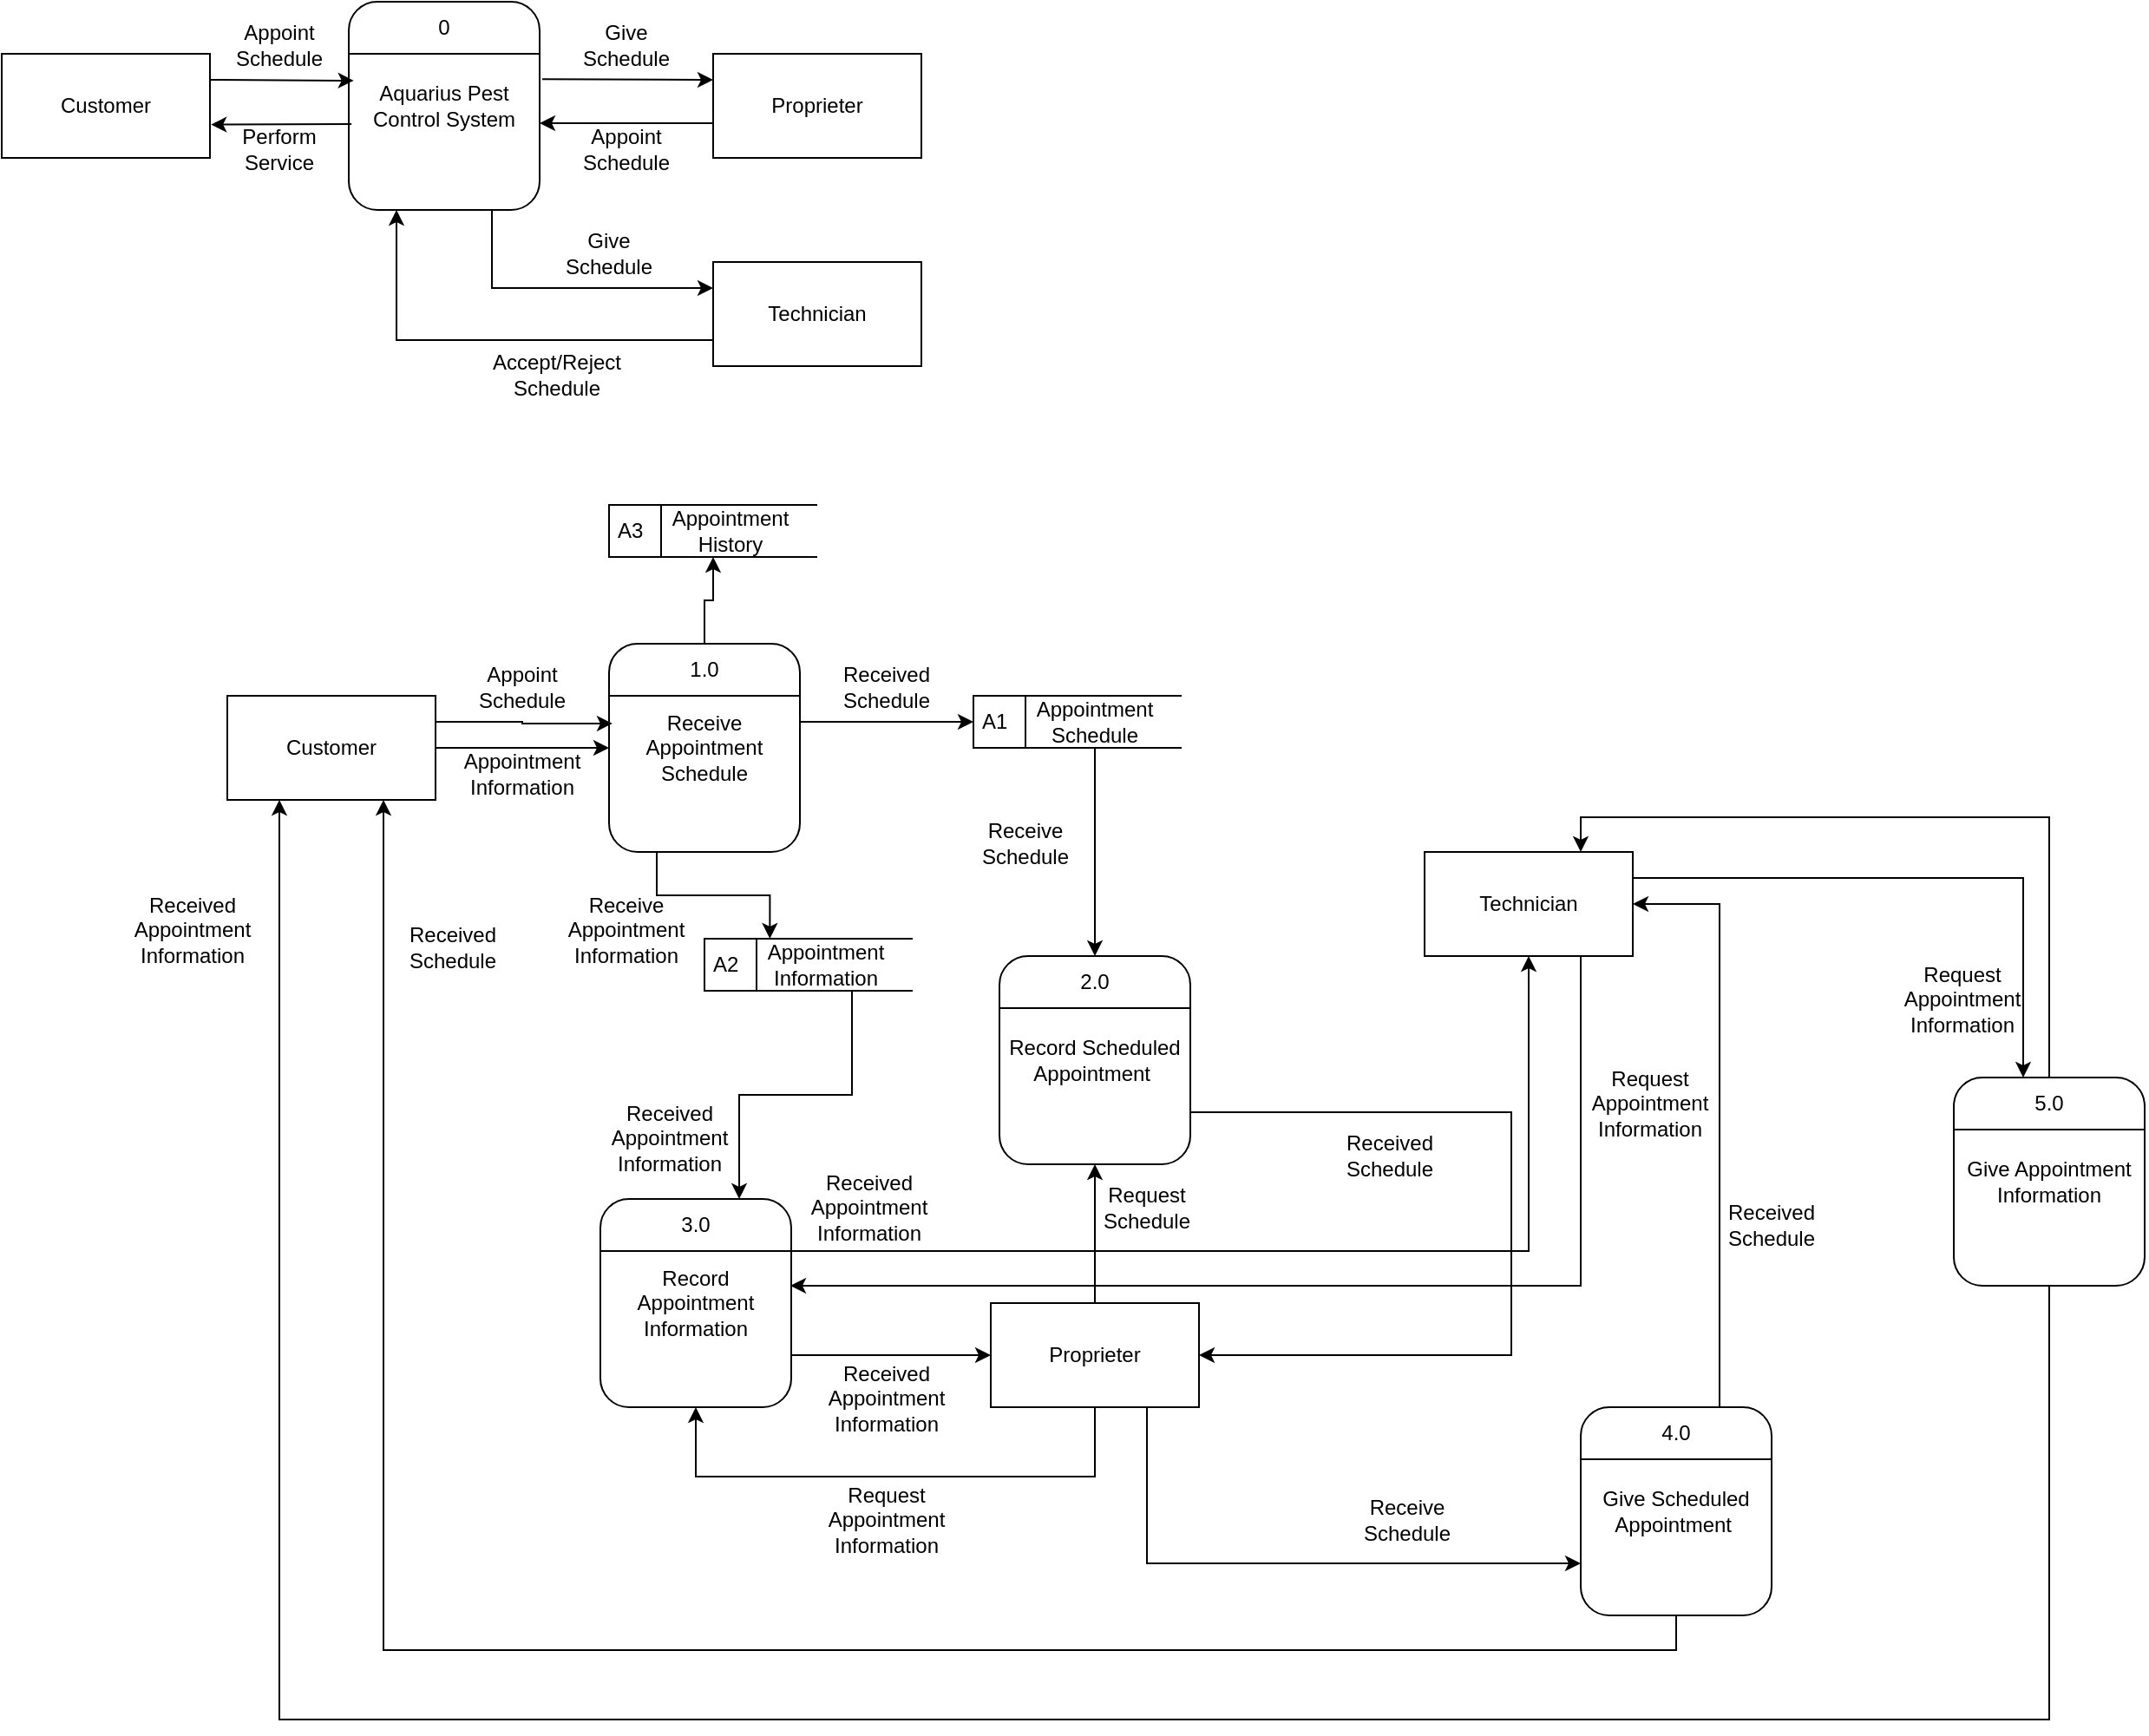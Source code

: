 <mxfile version="24.9.2">
  <diagram name="Page-1" id="nrZ8flM_sY24ld73uj93">
    <mxGraphModel dx="461" dy="270" grid="1" gridSize="10" guides="1" tooltips="1" connect="1" arrows="1" fold="1" page="1" pageScale="1" pageWidth="850" pageHeight="1100" math="0" shadow="0">
      <root>
        <mxCell id="0" />
        <mxCell id="1" parent="0" />
        <mxCell id="mO-xAQjlgf0KAZZDHfsd-2" style="edgeStyle=orthogonalEdgeStyle;rounded=0;orthogonalLoop=1;jettySize=auto;html=1;exitX=0.75;exitY=1;exitDx=0;exitDy=0;entryX=0;entryY=0.25;entryDx=0;entryDy=0;" parent="1" source="dr37v-Of7VDJg59vq6-4-1" target="mO-xAQjlgf0KAZZDHfsd-1" edge="1">
          <mxGeometry relative="1" as="geometry" />
        </mxCell>
        <mxCell id="dr37v-Of7VDJg59vq6-4-1" value="Aquarius Pest Control System" style="rounded=1;whiteSpace=wrap;html=1;" parent="1" vertex="1">
          <mxGeometry x="240" y="90" width="110" height="120" as="geometry" />
        </mxCell>
        <mxCell id="dr37v-Of7VDJg59vq6-4-2" value="" style="endArrow=none;html=1;rounded=0;entryX=1;entryY=0.25;entryDx=0;entryDy=0;exitX=0;exitY=0.25;exitDx=0;exitDy=0;" parent="1" source="dr37v-Of7VDJg59vq6-4-1" target="dr37v-Of7VDJg59vq6-4-1" edge="1">
          <mxGeometry width="50" height="50" relative="1" as="geometry">
            <mxPoint x="200" y="150" as="sourcePoint" />
            <mxPoint x="240" y="100" as="targetPoint" />
          </mxGeometry>
        </mxCell>
        <mxCell id="dr37v-Of7VDJg59vq6-4-3" value="0" style="text;html=1;align=center;verticalAlign=middle;whiteSpace=wrap;rounded=0;" parent="1" vertex="1">
          <mxGeometry x="265" y="90" width="60" height="30" as="geometry" />
        </mxCell>
        <mxCell id="dr37v-Of7VDJg59vq6-4-4" value="Customer" style="rounded=0;whiteSpace=wrap;html=1;" parent="1" vertex="1">
          <mxGeometry x="40" y="120" width="120" height="60" as="geometry" />
        </mxCell>
        <mxCell id="dr37v-Of7VDJg59vq6-4-5" value="Proprieter" style="rounded=0;whiteSpace=wrap;html=1;" parent="1" vertex="1">
          <mxGeometry x="450" y="120" width="120" height="60" as="geometry" />
        </mxCell>
        <mxCell id="dr37v-Of7VDJg59vq6-4-6" value="" style="endArrow=classic;html=1;rounded=0;exitX=1;exitY=0.25;exitDx=0;exitDy=0;entryX=0.026;entryY=0.379;entryDx=0;entryDy=0;entryPerimeter=0;" parent="1" source="dr37v-Of7VDJg59vq6-4-4" target="dr37v-Of7VDJg59vq6-4-1" edge="1">
          <mxGeometry width="50" height="50" relative="1" as="geometry">
            <mxPoint x="140" y="230" as="sourcePoint" />
            <mxPoint x="190" y="180" as="targetPoint" />
          </mxGeometry>
        </mxCell>
        <mxCell id="dr37v-Of7VDJg59vq6-4-7" value="" style="endArrow=classic;html=1;rounded=0;exitX=1.014;exitY=0.372;exitDx=0;exitDy=0;exitPerimeter=0;entryX=0;entryY=0.25;entryDx=0;entryDy=0;" parent="1" source="dr37v-Of7VDJg59vq6-4-1" target="dr37v-Of7VDJg59vq6-4-5" edge="1">
          <mxGeometry width="50" height="50" relative="1" as="geometry">
            <mxPoint x="210" y="150" as="sourcePoint" />
            <mxPoint x="260" y="100" as="targetPoint" />
          </mxGeometry>
        </mxCell>
        <mxCell id="dr37v-Of7VDJg59vq6-4-8" value="" style="endArrow=classic;html=1;rounded=0;exitX=0;exitY=0.667;exitDx=0;exitDy=0;exitPerimeter=0;" parent="1" source="dr37v-Of7VDJg59vq6-4-5" edge="1">
          <mxGeometry width="50" height="50" relative="1" as="geometry">
            <mxPoint x="420" y="240" as="sourcePoint" />
            <mxPoint x="350" y="160" as="targetPoint" />
          </mxGeometry>
        </mxCell>
        <mxCell id="dr37v-Of7VDJg59vq6-4-9" value="" style="endArrow=classic;html=1;rounded=0;entryX=1.005;entryY=0.68;entryDx=0;entryDy=0;entryPerimeter=0;exitX=0.014;exitY=0.587;exitDx=0;exitDy=0;exitPerimeter=0;" parent="1" source="dr37v-Of7VDJg59vq6-4-1" target="dr37v-Of7VDJg59vq6-4-4" edge="1">
          <mxGeometry width="50" height="50" relative="1" as="geometry">
            <mxPoint x="250" y="200" as="sourcePoint" />
            <mxPoint x="300" y="150" as="targetPoint" />
          </mxGeometry>
        </mxCell>
        <mxCell id="dr37v-Of7VDJg59vq6-4-10" value="Appoint Schedule" style="text;html=1;align=center;verticalAlign=middle;whiteSpace=wrap;rounded=0;" parent="1" vertex="1">
          <mxGeometry x="170" y="100" width="60" height="30" as="geometry" />
        </mxCell>
        <mxCell id="dr37v-Of7VDJg59vq6-4-11" value="Give Schedule" style="text;html=1;align=center;verticalAlign=middle;whiteSpace=wrap;rounded=0;" parent="1" vertex="1">
          <mxGeometry x="370" y="100" width="60" height="30" as="geometry" />
        </mxCell>
        <mxCell id="dr37v-Of7VDJg59vq6-4-12" value="Appoint Schedule" style="text;html=1;align=center;verticalAlign=middle;whiteSpace=wrap;rounded=0;" parent="1" vertex="1">
          <mxGeometry x="370" y="160" width="60" height="30" as="geometry" />
        </mxCell>
        <mxCell id="dr37v-Of7VDJg59vq6-4-13" value="Perform Service" style="text;html=1;align=center;verticalAlign=middle;whiteSpace=wrap;rounded=0;" parent="1" vertex="1">
          <mxGeometry x="170" y="160" width="60" height="30" as="geometry" />
        </mxCell>
        <mxCell id="mO-xAQjlgf0KAZZDHfsd-4" style="edgeStyle=orthogonalEdgeStyle;rounded=0;orthogonalLoop=1;jettySize=auto;html=1;exitX=0;exitY=0.75;exitDx=0;exitDy=0;entryX=0.25;entryY=1;entryDx=0;entryDy=0;" parent="1" source="mO-xAQjlgf0KAZZDHfsd-1" target="dr37v-Of7VDJg59vq6-4-1" edge="1">
          <mxGeometry relative="1" as="geometry" />
        </mxCell>
        <mxCell id="mO-xAQjlgf0KAZZDHfsd-1" value="Technician" style="rounded=0;whiteSpace=wrap;html=1;" parent="1" vertex="1">
          <mxGeometry x="450" y="240" width="120" height="60" as="geometry" />
        </mxCell>
        <mxCell id="mO-xAQjlgf0KAZZDHfsd-3" value="Give Schedule" style="text;html=1;align=center;verticalAlign=middle;whiteSpace=wrap;rounded=0;" parent="1" vertex="1">
          <mxGeometry x="360" y="220" width="60" height="30" as="geometry" />
        </mxCell>
        <mxCell id="mO-xAQjlgf0KAZZDHfsd-5" value="Accept/Reject Schedule" style="text;html=1;align=center;verticalAlign=middle;whiteSpace=wrap;rounded=0;" parent="1" vertex="1">
          <mxGeometry x="330" y="290" width="60" height="30" as="geometry" />
        </mxCell>
        <mxCell id="mO-xAQjlgf0KAZZDHfsd-6" value="Receive Appointment Schedule" style="rounded=1;whiteSpace=wrap;html=1;" parent="1" vertex="1">
          <mxGeometry x="390" y="460" width="110" height="120" as="geometry" />
        </mxCell>
        <mxCell id="mO-xAQjlgf0KAZZDHfsd-7" value="" style="endArrow=none;html=1;rounded=0;entryX=1;entryY=0.25;entryDx=0;entryDy=0;exitX=0;exitY=0.25;exitDx=0;exitDy=0;" parent="1" source="mO-xAQjlgf0KAZZDHfsd-6" target="mO-xAQjlgf0KAZZDHfsd-6" edge="1">
          <mxGeometry width="50" height="50" relative="1" as="geometry">
            <mxPoint x="350" y="520" as="sourcePoint" />
            <mxPoint x="390" y="470" as="targetPoint" />
          </mxGeometry>
        </mxCell>
        <mxCell id="g_eFMP9g_AibDPPwKykl-40" style="edgeStyle=orthogonalEdgeStyle;rounded=0;orthogonalLoop=1;jettySize=auto;html=1;exitX=0.5;exitY=0;exitDx=0;exitDy=0;entryX=0.5;entryY=1;entryDx=0;entryDy=0;" edge="1" parent="1" source="mO-xAQjlgf0KAZZDHfsd-8" target="g_eFMP9g_AibDPPwKykl-38">
          <mxGeometry relative="1" as="geometry">
            <Array as="points">
              <mxPoint x="445" y="435" />
              <mxPoint x="450" y="435" />
            </Array>
          </mxGeometry>
        </mxCell>
        <mxCell id="mO-xAQjlgf0KAZZDHfsd-8" value="1.0" style="text;html=1;align=center;verticalAlign=middle;whiteSpace=wrap;rounded=0;" parent="1" vertex="1">
          <mxGeometry x="415" y="460" width="60" height="30" as="geometry" />
        </mxCell>
        <mxCell id="9PFNCX79VaehlB443Bku-1" style="edgeStyle=orthogonalEdgeStyle;rounded=0;orthogonalLoop=1;jettySize=auto;html=1;exitX=1;exitY=0.5;exitDx=0;exitDy=0;entryX=0;entryY=0.5;entryDx=0;entryDy=0;" parent="1" source="mO-xAQjlgf0KAZZDHfsd-9" target="mO-xAQjlgf0KAZZDHfsd-6" edge="1">
          <mxGeometry relative="1" as="geometry" />
        </mxCell>
        <mxCell id="mO-xAQjlgf0KAZZDHfsd-9" value="Customer" style="rounded=0;whiteSpace=wrap;html=1;" parent="1" vertex="1">
          <mxGeometry x="170" y="490" width="120" height="60" as="geometry" />
        </mxCell>
        <mxCell id="mO-xAQjlgf0KAZZDHfsd-10" style="edgeStyle=orthogonalEdgeStyle;rounded=0;orthogonalLoop=1;jettySize=auto;html=1;exitX=1;exitY=0.25;exitDx=0;exitDy=0;entryX=0.018;entryY=0.383;entryDx=0;entryDy=0;entryPerimeter=0;" parent="1" source="mO-xAQjlgf0KAZZDHfsd-9" target="mO-xAQjlgf0KAZZDHfsd-6" edge="1">
          <mxGeometry relative="1" as="geometry" />
        </mxCell>
        <mxCell id="mO-xAQjlgf0KAZZDHfsd-11" value="Appoint Schedule" style="text;html=1;align=center;verticalAlign=middle;whiteSpace=wrap;rounded=0;" parent="1" vertex="1">
          <mxGeometry x="310" y="470" width="60" height="30" as="geometry" />
        </mxCell>
        <mxCell id="mO-xAQjlgf0KAZZDHfsd-12" value="A1" style="html=1;dashed=0;whiteSpace=wrap;shape=mxgraph.dfd.dataStoreID;align=left;spacingLeft=3;points=[[0,0],[0.5,0],[1,0],[0,0.5],[1,0.5],[0,1],[0.5,1],[1,1]];" parent="1" vertex="1">
          <mxGeometry x="600" y="490" width="120" height="30" as="geometry" />
        </mxCell>
        <mxCell id="mO-xAQjlgf0KAZZDHfsd-20" style="edgeStyle=orthogonalEdgeStyle;rounded=0;orthogonalLoop=1;jettySize=auto;html=1;exitX=0.5;exitY=1;exitDx=0;exitDy=0;entryX=0.5;entryY=0;entryDx=0;entryDy=0;" parent="1" source="mO-xAQjlgf0KAZZDHfsd-13" target="mO-xAQjlgf0KAZZDHfsd-19" edge="1">
          <mxGeometry relative="1" as="geometry" />
        </mxCell>
        <mxCell id="mO-xAQjlgf0KAZZDHfsd-13" value="Appointment Schedule" style="text;html=1;align=center;verticalAlign=middle;whiteSpace=wrap;rounded=0;" parent="1" vertex="1">
          <mxGeometry x="640" y="490" width="60" height="30" as="geometry" />
        </mxCell>
        <mxCell id="mO-xAQjlgf0KAZZDHfsd-14" value="" style="endArrow=classic;html=1;rounded=0;exitX=1.004;exitY=0.375;exitDx=0;exitDy=0;exitPerimeter=0;entryX=0;entryY=0.5;entryDx=0;entryDy=0;" parent="1" source="mO-xAQjlgf0KAZZDHfsd-6" target="mO-xAQjlgf0KAZZDHfsd-12" edge="1">
          <mxGeometry width="50" height="50" relative="1" as="geometry">
            <mxPoint x="460" y="440" as="sourcePoint" />
            <mxPoint x="510" y="390" as="targetPoint" />
          </mxGeometry>
        </mxCell>
        <mxCell id="mO-xAQjlgf0KAZZDHfsd-15" value="Received Schedule" style="text;html=1;align=center;verticalAlign=middle;whiteSpace=wrap;rounded=0;" parent="1" vertex="1">
          <mxGeometry x="520" y="470" width="60" height="30" as="geometry" />
        </mxCell>
        <mxCell id="9PFNCX79VaehlB443Bku-19" style="edgeStyle=orthogonalEdgeStyle;rounded=0;orthogonalLoop=1;jettySize=auto;html=1;exitX=1;exitY=0.75;exitDx=0;exitDy=0;entryX=1;entryY=0.5;entryDx=0;entryDy=0;" parent="1" source="mO-xAQjlgf0KAZZDHfsd-17" target="9PFNCX79VaehlB443Bku-15" edge="1">
          <mxGeometry relative="1" as="geometry">
            <Array as="points">
              <mxPoint x="910" y="730" />
              <mxPoint x="910" y="870" />
            </Array>
          </mxGeometry>
        </mxCell>
        <mxCell id="mO-xAQjlgf0KAZZDHfsd-17" value="Record Scheduled Appointment&amp;nbsp;" style="rounded=1;whiteSpace=wrap;html=1;" parent="1" vertex="1">
          <mxGeometry x="615" y="640" width="110" height="120" as="geometry" />
        </mxCell>
        <mxCell id="mO-xAQjlgf0KAZZDHfsd-18" value="" style="endArrow=none;html=1;rounded=0;entryX=1;entryY=0.25;entryDx=0;entryDy=0;exitX=0;exitY=0.25;exitDx=0;exitDy=0;" parent="1" source="mO-xAQjlgf0KAZZDHfsd-17" target="mO-xAQjlgf0KAZZDHfsd-17" edge="1">
          <mxGeometry width="50" height="50" relative="1" as="geometry">
            <mxPoint x="575" y="700" as="sourcePoint" />
            <mxPoint x="615" y="650" as="targetPoint" />
          </mxGeometry>
        </mxCell>
        <mxCell id="mO-xAQjlgf0KAZZDHfsd-19" value="2.0" style="text;html=1;align=center;verticalAlign=middle;whiteSpace=wrap;rounded=0;" parent="1" vertex="1">
          <mxGeometry x="640" y="640" width="60" height="30" as="geometry" />
        </mxCell>
        <mxCell id="mO-xAQjlgf0KAZZDHfsd-21" value="Receive Schedule" style="text;html=1;align=center;verticalAlign=middle;whiteSpace=wrap;rounded=0;" parent="1" vertex="1">
          <mxGeometry x="600" y="560" width="60" height="30" as="geometry" />
        </mxCell>
        <mxCell id="9PFNCX79VaehlB443Bku-2" value="Appointment Information" style="text;html=1;align=center;verticalAlign=middle;whiteSpace=wrap;rounded=0;" parent="1" vertex="1">
          <mxGeometry x="310" y="520" width="60" height="30" as="geometry" />
        </mxCell>
        <mxCell id="9PFNCX79VaehlB443Bku-3" value="A2" style="html=1;dashed=0;whiteSpace=wrap;shape=mxgraph.dfd.dataStoreID;align=left;spacingLeft=3;points=[[0,0],[0.5,0],[1,0],[0,0.5],[1,0.5],[0,1],[0.5,1],[1,1]];" parent="1" vertex="1">
          <mxGeometry x="445" y="630" width="120" height="30" as="geometry" />
        </mxCell>
        <mxCell id="9PFNCX79VaehlB443Bku-4" value="Appointment Information" style="text;html=1;align=center;verticalAlign=middle;whiteSpace=wrap;rounded=0;" parent="1" vertex="1">
          <mxGeometry x="485" y="630" width="60" height="30" as="geometry" />
        </mxCell>
        <mxCell id="9PFNCX79VaehlB443Bku-7" style="edgeStyle=orthogonalEdgeStyle;rounded=0;orthogonalLoop=1;jettySize=auto;html=1;exitX=0.25;exitY=1;exitDx=0;exitDy=0;entryX=0.314;entryY=0;entryDx=0;entryDy=0;entryPerimeter=0;" parent="1" source="mO-xAQjlgf0KAZZDHfsd-6" target="9PFNCX79VaehlB443Bku-3" edge="1">
          <mxGeometry relative="1" as="geometry" />
        </mxCell>
        <mxCell id="9PFNCX79VaehlB443Bku-8" value="Receive Appointment Information" style="text;html=1;align=center;verticalAlign=middle;whiteSpace=wrap;rounded=0;" parent="1" vertex="1">
          <mxGeometry x="370" y="610" width="60" height="30" as="geometry" />
        </mxCell>
        <mxCell id="9PFNCX79VaehlB443Bku-17" style="edgeStyle=orthogonalEdgeStyle;rounded=0;orthogonalLoop=1;jettySize=auto;html=1;exitX=1;exitY=0.75;exitDx=0;exitDy=0;" parent="1" source="9PFNCX79VaehlB443Bku-9" target="9PFNCX79VaehlB443Bku-15" edge="1">
          <mxGeometry relative="1" as="geometry" />
        </mxCell>
        <mxCell id="9PFNCX79VaehlB443Bku-18" style="edgeStyle=orthogonalEdgeStyle;rounded=0;orthogonalLoop=1;jettySize=auto;html=1;exitX=1;exitY=0.25;exitDx=0;exitDy=0;entryX=0.5;entryY=1;entryDx=0;entryDy=0;" parent="1" source="9PFNCX79VaehlB443Bku-9" target="9PFNCX79VaehlB443Bku-16" edge="1">
          <mxGeometry relative="1" as="geometry" />
        </mxCell>
        <mxCell id="9PFNCX79VaehlB443Bku-9" value="Record Appointment Information" style="rounded=1;whiteSpace=wrap;html=1;" parent="1" vertex="1">
          <mxGeometry x="385" y="780" width="110" height="120" as="geometry" />
        </mxCell>
        <mxCell id="9PFNCX79VaehlB443Bku-10" value="" style="endArrow=none;html=1;rounded=0;entryX=1;entryY=0.25;entryDx=0;entryDy=0;exitX=0;exitY=0.25;exitDx=0;exitDy=0;" parent="1" source="9PFNCX79VaehlB443Bku-9" target="9PFNCX79VaehlB443Bku-9" edge="1">
          <mxGeometry width="50" height="50" relative="1" as="geometry">
            <mxPoint x="345" y="840" as="sourcePoint" />
            <mxPoint x="385" y="790" as="targetPoint" />
          </mxGeometry>
        </mxCell>
        <mxCell id="9PFNCX79VaehlB443Bku-11" value="3.0" style="text;html=1;align=center;verticalAlign=middle;whiteSpace=wrap;rounded=0;" parent="1" vertex="1">
          <mxGeometry x="410" y="780" width="60" height="30" as="geometry" />
        </mxCell>
        <mxCell id="9PFNCX79VaehlB443Bku-13" style="edgeStyle=orthogonalEdgeStyle;rounded=0;orthogonalLoop=1;jettySize=auto;html=1;exitX=0.75;exitY=1;exitDx=0;exitDy=0;entryX=0.917;entryY=0;entryDx=0;entryDy=0;entryPerimeter=0;" parent="1" source="9PFNCX79VaehlB443Bku-4" target="9PFNCX79VaehlB443Bku-11" edge="1">
          <mxGeometry relative="1" as="geometry" />
        </mxCell>
        <mxCell id="9PFNCX79VaehlB443Bku-14" value="Received Appointment Information" style="text;html=1;align=center;verticalAlign=middle;whiteSpace=wrap;rounded=0;" parent="1" vertex="1">
          <mxGeometry x="395" y="730" width="60" height="30" as="geometry" />
        </mxCell>
        <mxCell id="g_eFMP9g_AibDPPwKykl-4" style="edgeStyle=orthogonalEdgeStyle;rounded=0;orthogonalLoop=1;jettySize=auto;html=1;exitX=0.5;exitY=1;exitDx=0;exitDy=0;entryX=0.5;entryY=1;entryDx=0;entryDy=0;" edge="1" parent="1" source="9PFNCX79VaehlB443Bku-15" target="9PFNCX79VaehlB443Bku-9">
          <mxGeometry relative="1" as="geometry">
            <Array as="points">
              <mxPoint x="670" y="940" />
              <mxPoint x="440" y="940" />
            </Array>
          </mxGeometry>
        </mxCell>
        <mxCell id="g_eFMP9g_AibDPPwKykl-16" style="edgeStyle=orthogonalEdgeStyle;rounded=0;orthogonalLoop=1;jettySize=auto;html=1;exitX=0.5;exitY=0;exitDx=0;exitDy=0;entryX=0.5;entryY=1;entryDx=0;entryDy=0;" edge="1" parent="1" source="9PFNCX79VaehlB443Bku-15" target="mO-xAQjlgf0KAZZDHfsd-17">
          <mxGeometry relative="1" as="geometry" />
        </mxCell>
        <mxCell id="g_eFMP9g_AibDPPwKykl-21" style="edgeStyle=orthogonalEdgeStyle;rounded=0;orthogonalLoop=1;jettySize=auto;html=1;exitX=0.75;exitY=1;exitDx=0;exitDy=0;entryX=0;entryY=0.75;entryDx=0;entryDy=0;" edge="1" parent="1" source="9PFNCX79VaehlB443Bku-15" target="g_eFMP9g_AibDPPwKykl-18">
          <mxGeometry relative="1" as="geometry" />
        </mxCell>
        <mxCell id="9PFNCX79VaehlB443Bku-15" value="Proprieter" style="rounded=0;whiteSpace=wrap;html=1;" parent="1" vertex="1">
          <mxGeometry x="610" y="840" width="120" height="60" as="geometry" />
        </mxCell>
        <mxCell id="g_eFMP9g_AibDPPwKykl-6" style="edgeStyle=orthogonalEdgeStyle;rounded=0;orthogonalLoop=1;jettySize=auto;html=1;exitX=0.75;exitY=1;exitDx=0;exitDy=0;entryX=0.995;entryY=0.418;entryDx=0;entryDy=0;entryPerimeter=0;" edge="1" parent="1" source="9PFNCX79VaehlB443Bku-16" target="9PFNCX79VaehlB443Bku-9">
          <mxGeometry relative="1" as="geometry">
            <Array as="points">
              <mxPoint x="950" y="830" />
              <mxPoint x="495" y="830" />
            </Array>
          </mxGeometry>
        </mxCell>
        <mxCell id="g_eFMP9g_AibDPPwKykl-36" style="edgeStyle=orthogonalEdgeStyle;rounded=0;orthogonalLoop=1;jettySize=auto;html=1;exitX=1;exitY=0.25;exitDx=0;exitDy=0;entryX=0.25;entryY=0;entryDx=0;entryDy=0;" edge="1" parent="1" source="9PFNCX79VaehlB443Bku-16" target="g_eFMP9g_AibDPPwKykl-27">
          <mxGeometry relative="1" as="geometry" />
        </mxCell>
        <mxCell id="9PFNCX79VaehlB443Bku-16" value="Technician" style="rounded=0;whiteSpace=wrap;html=1;" parent="1" vertex="1">
          <mxGeometry x="860" y="580" width="120" height="60" as="geometry" />
        </mxCell>
        <mxCell id="9PFNCX79VaehlB443Bku-22" value="Received Schedule" style="text;html=1;align=center;verticalAlign=middle;whiteSpace=wrap;rounded=0;" parent="1" vertex="1">
          <mxGeometry x="810" y="740" width="60" height="30" as="geometry" />
        </mxCell>
        <mxCell id="9PFNCX79VaehlB443Bku-23" value="Received Appointment Information" style="text;html=1;align=center;verticalAlign=middle;whiteSpace=wrap;rounded=0;" parent="1" vertex="1">
          <mxGeometry x="510" y="770" width="60" height="30" as="geometry" />
        </mxCell>
        <mxCell id="9PFNCX79VaehlB443Bku-24" value="Received Appointment Information" style="text;html=1;align=center;verticalAlign=middle;whiteSpace=wrap;rounded=0;" parent="1" vertex="1">
          <mxGeometry x="520" y="880" width="60" height="30" as="geometry" />
        </mxCell>
        <mxCell id="g_eFMP9g_AibDPPwKykl-5" value="Request Appointment Information" style="text;html=1;align=center;verticalAlign=middle;whiteSpace=wrap;rounded=0;" vertex="1" parent="1">
          <mxGeometry x="520" y="950" width="60" height="30" as="geometry" />
        </mxCell>
        <mxCell id="g_eFMP9g_AibDPPwKykl-7" value="Request Appointment Information" style="text;html=1;align=center;verticalAlign=middle;whiteSpace=wrap;rounded=0;" vertex="1" parent="1">
          <mxGeometry x="960" y="710" width="60" height="30" as="geometry" />
        </mxCell>
        <mxCell id="g_eFMP9g_AibDPPwKykl-17" value="Request Schedule" style="text;html=1;align=center;verticalAlign=middle;whiteSpace=wrap;rounded=0;" vertex="1" parent="1">
          <mxGeometry x="670" y="770" width="60" height="30" as="geometry" />
        </mxCell>
        <mxCell id="g_eFMP9g_AibDPPwKykl-31" style="edgeStyle=orthogonalEdgeStyle;rounded=0;orthogonalLoop=1;jettySize=auto;html=1;exitX=0.5;exitY=1;exitDx=0;exitDy=0;entryX=0.75;entryY=1;entryDx=0;entryDy=0;" edge="1" parent="1" source="g_eFMP9g_AibDPPwKykl-18" target="mO-xAQjlgf0KAZZDHfsd-9">
          <mxGeometry relative="1" as="geometry" />
        </mxCell>
        <mxCell id="g_eFMP9g_AibDPPwKykl-18" value="Give Scheduled Appointment&amp;nbsp;" style="rounded=1;whiteSpace=wrap;html=1;" vertex="1" parent="1">
          <mxGeometry x="950" y="900" width="110" height="120" as="geometry" />
        </mxCell>
        <mxCell id="g_eFMP9g_AibDPPwKykl-19" value="" style="endArrow=none;html=1;rounded=0;entryX=1;entryY=0.25;entryDx=0;entryDy=0;exitX=0;exitY=0.25;exitDx=0;exitDy=0;" edge="1" parent="1" source="g_eFMP9g_AibDPPwKykl-18" target="g_eFMP9g_AibDPPwKykl-18">
          <mxGeometry width="50" height="50" relative="1" as="geometry">
            <mxPoint x="910" y="960" as="sourcePoint" />
            <mxPoint x="950" y="910" as="targetPoint" />
          </mxGeometry>
        </mxCell>
        <mxCell id="g_eFMP9g_AibDPPwKykl-23" style="edgeStyle=orthogonalEdgeStyle;rounded=0;orthogonalLoop=1;jettySize=auto;html=1;exitX=0.5;exitY=0;exitDx=0;exitDy=0;entryX=1;entryY=0.5;entryDx=0;entryDy=0;" edge="1" parent="1" source="g_eFMP9g_AibDPPwKykl-20" target="9PFNCX79VaehlB443Bku-16">
          <mxGeometry relative="1" as="geometry">
            <Array as="points">
              <mxPoint x="1030" y="900" />
              <mxPoint x="1030" y="610" />
            </Array>
          </mxGeometry>
        </mxCell>
        <mxCell id="g_eFMP9g_AibDPPwKykl-20" value="4.0" style="text;html=1;align=center;verticalAlign=middle;whiteSpace=wrap;rounded=0;" vertex="1" parent="1">
          <mxGeometry x="975" y="900" width="60" height="30" as="geometry" />
        </mxCell>
        <mxCell id="g_eFMP9g_AibDPPwKykl-22" value="Receive Schedule" style="text;html=1;align=center;verticalAlign=middle;whiteSpace=wrap;rounded=0;" vertex="1" parent="1">
          <mxGeometry x="820" y="950" width="60" height="30" as="geometry" />
        </mxCell>
        <mxCell id="g_eFMP9g_AibDPPwKykl-24" value="Received Schedule" style="text;html=1;align=center;verticalAlign=middle;whiteSpace=wrap;rounded=0;" vertex="1" parent="1">
          <mxGeometry x="1030" y="780" width="60" height="30" as="geometry" />
        </mxCell>
        <mxCell id="g_eFMP9g_AibDPPwKykl-32" style="edgeStyle=orthogonalEdgeStyle;rounded=0;orthogonalLoop=1;jettySize=auto;html=1;exitX=0.5;exitY=1;exitDx=0;exitDy=0;entryX=0.25;entryY=1;entryDx=0;entryDy=0;" edge="1" parent="1" source="g_eFMP9g_AibDPPwKykl-25" target="mO-xAQjlgf0KAZZDHfsd-9">
          <mxGeometry relative="1" as="geometry">
            <Array as="points">
              <mxPoint x="1220" y="1080" />
              <mxPoint x="200" y="1080" />
            </Array>
          </mxGeometry>
        </mxCell>
        <mxCell id="g_eFMP9g_AibDPPwKykl-25" value="Give Appointment Information" style="rounded=1;whiteSpace=wrap;html=1;" vertex="1" parent="1">
          <mxGeometry x="1165" y="710" width="110" height="120" as="geometry" />
        </mxCell>
        <mxCell id="g_eFMP9g_AibDPPwKykl-26" value="" style="endArrow=none;html=1;rounded=0;entryX=1;entryY=0.25;entryDx=0;entryDy=0;exitX=0;exitY=0.25;exitDx=0;exitDy=0;" edge="1" parent="1" source="g_eFMP9g_AibDPPwKykl-25" target="g_eFMP9g_AibDPPwKykl-25">
          <mxGeometry width="50" height="50" relative="1" as="geometry">
            <mxPoint x="1125" y="770" as="sourcePoint" />
            <mxPoint x="1165" y="720" as="targetPoint" />
          </mxGeometry>
        </mxCell>
        <mxCell id="g_eFMP9g_AibDPPwKykl-35" style="edgeStyle=orthogonalEdgeStyle;rounded=0;orthogonalLoop=1;jettySize=auto;html=1;exitX=0.5;exitY=0;exitDx=0;exitDy=0;entryX=0.75;entryY=0;entryDx=0;entryDy=0;" edge="1" parent="1" source="g_eFMP9g_AibDPPwKykl-27" target="9PFNCX79VaehlB443Bku-16">
          <mxGeometry relative="1" as="geometry" />
        </mxCell>
        <mxCell id="g_eFMP9g_AibDPPwKykl-27" value="5.0" style="text;html=1;align=center;verticalAlign=middle;whiteSpace=wrap;rounded=0;" vertex="1" parent="1">
          <mxGeometry x="1190" y="710" width="60" height="30" as="geometry" />
        </mxCell>
        <mxCell id="g_eFMP9g_AibDPPwKykl-33" value="Received Schedule" style="text;html=1;align=center;verticalAlign=middle;whiteSpace=wrap;rounded=0;" vertex="1" parent="1">
          <mxGeometry x="270" y="620" width="60" height="30" as="geometry" />
        </mxCell>
        <mxCell id="g_eFMP9g_AibDPPwKykl-34" value="Received Appointment Information" style="text;html=1;align=center;verticalAlign=middle;whiteSpace=wrap;rounded=0;" vertex="1" parent="1">
          <mxGeometry x="120" y="610" width="60" height="30" as="geometry" />
        </mxCell>
        <mxCell id="g_eFMP9g_AibDPPwKykl-37" value="Request Appointment Information" style="text;html=1;align=center;verticalAlign=middle;whiteSpace=wrap;rounded=0;" vertex="1" parent="1">
          <mxGeometry x="1140" y="650" width="60" height="30" as="geometry" />
        </mxCell>
        <mxCell id="g_eFMP9g_AibDPPwKykl-38" value="A3" style="html=1;dashed=0;whiteSpace=wrap;shape=mxgraph.dfd.dataStoreID;align=left;spacingLeft=3;points=[[0,0],[0.5,0],[1,0],[0,0.5],[1,0.5],[0,1],[0.5,1],[1,1]];" vertex="1" parent="1">
          <mxGeometry x="390" y="380" width="120" height="30" as="geometry" />
        </mxCell>
        <mxCell id="g_eFMP9g_AibDPPwKykl-39" value="Appointment History" style="text;html=1;align=center;verticalAlign=middle;whiteSpace=wrap;rounded=0;" vertex="1" parent="1">
          <mxGeometry x="430" y="380" width="60" height="30" as="geometry" />
        </mxCell>
      </root>
    </mxGraphModel>
  </diagram>
</mxfile>
